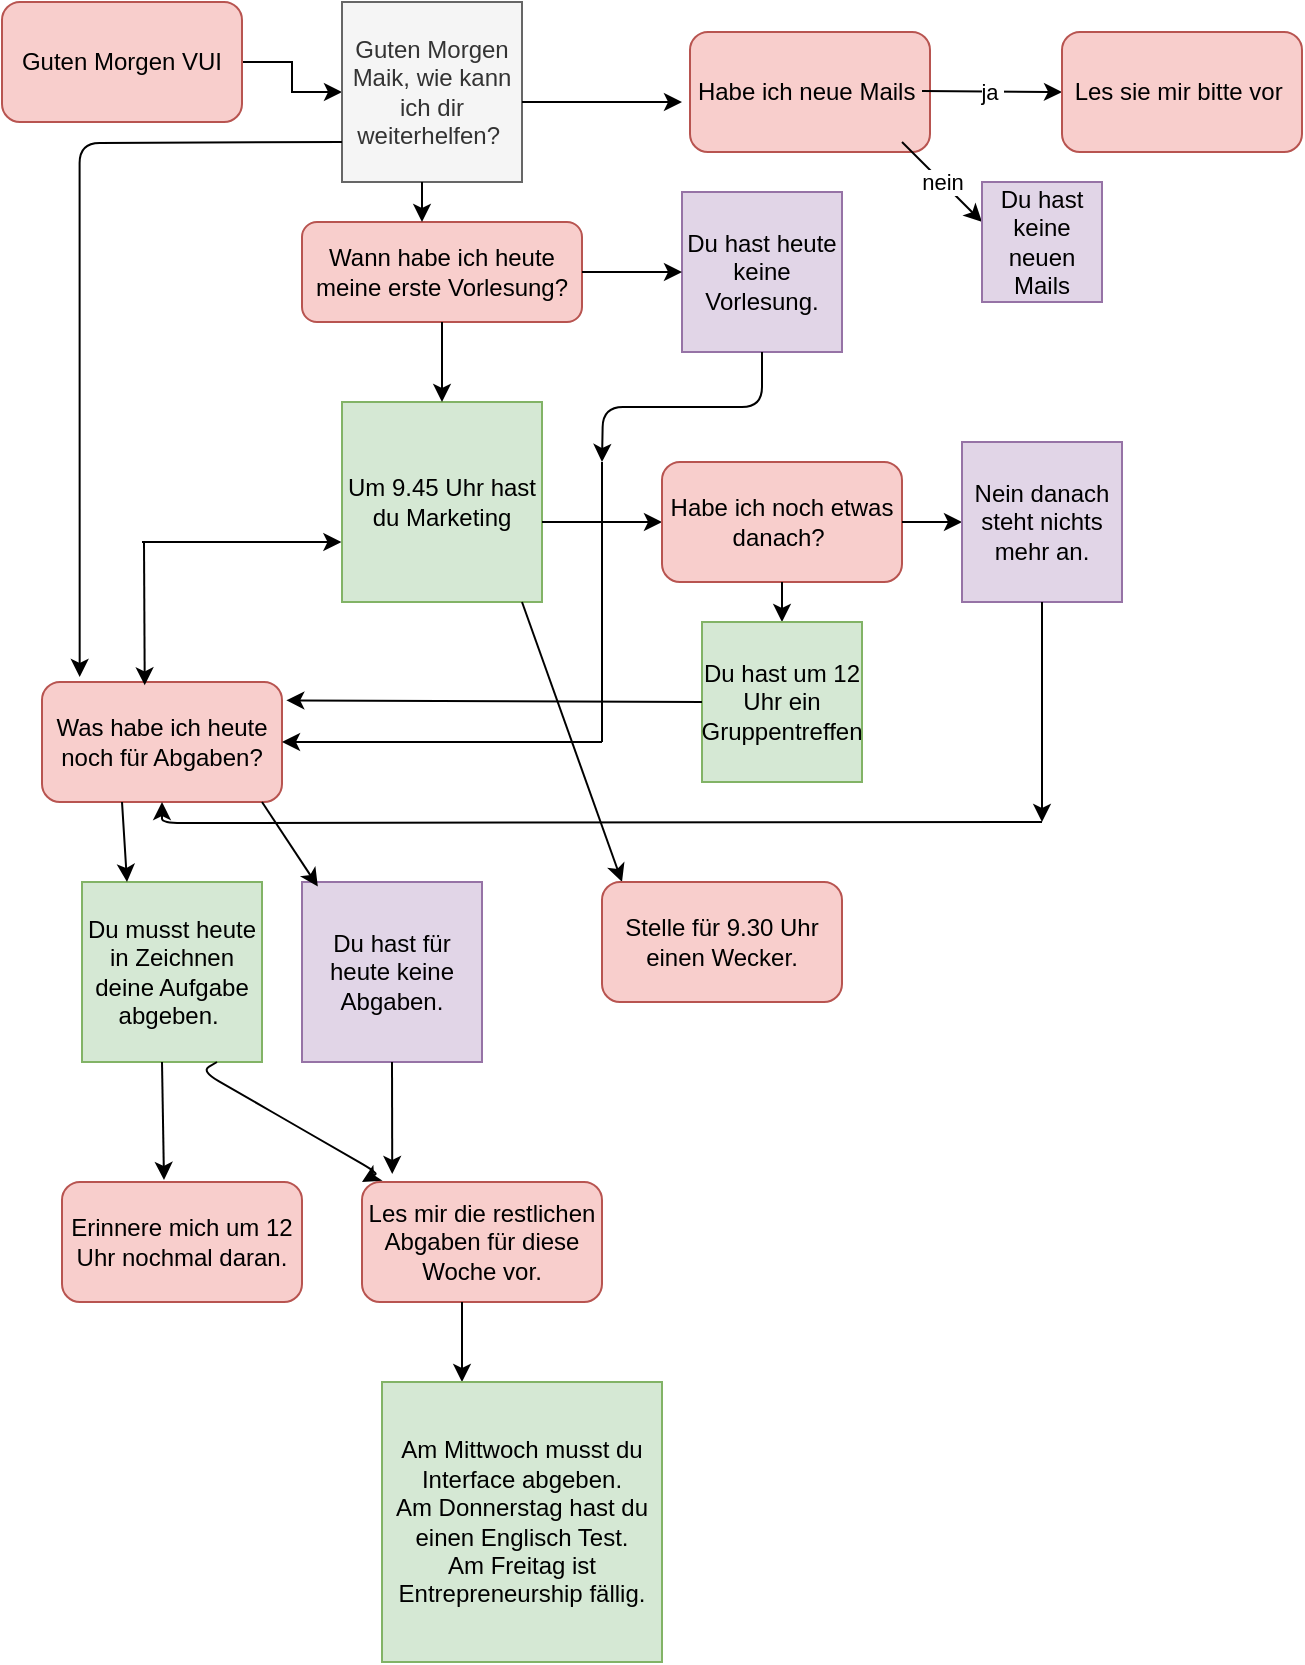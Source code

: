 <mxfile version="13.9.7" type="device"><diagram id="C5RBs43oDa-KdzZeNtuy" name="Page-1"><mxGraphModel dx="1383" dy="940" grid="1" gridSize="10" guides="1" tooltips="1" connect="1" arrows="1" fold="1" page="1" pageScale="1" pageWidth="827" pageHeight="1169" math="0" shadow="0"><root><mxCell id="WIyWlLk6GJQsqaUBKTNV-0"/><mxCell id="WIyWlLk6GJQsqaUBKTNV-1" parent="WIyWlLk6GJQsqaUBKTNV-0"/><mxCell id="WIyWlLk6GJQsqaUBKTNV-3" value="Wann habe ich heute meine erste Vorlesung?" style="rounded=1;whiteSpace=wrap;html=1;fontSize=12;glass=0;strokeWidth=1;shadow=0;fillColor=#f8cecc;strokeColor=#b85450;" parent="WIyWlLk6GJQsqaUBKTNV-1" vertex="1"><mxGeometry x="160" y="120" width="140" height="50" as="geometry"/></mxCell><mxCell id="9Ppe-H5DY_88_8k1hljQ-1" value="Um 9.45 Uhr hast du Marketing" style="whiteSpace=wrap;html=1;aspect=fixed;fillColor=#d5e8d4;strokeColor=#82b366;" vertex="1" parent="WIyWlLk6GJQsqaUBKTNV-1"><mxGeometry x="180" y="210" width="100" height="100" as="geometry"/></mxCell><mxCell id="9Ppe-H5DY_88_8k1hljQ-4" style="edgeStyle=orthogonalEdgeStyle;rounded=0;orthogonalLoop=1;jettySize=auto;html=1;exitX=1;exitY=0.5;exitDx=0;exitDy=0;" edge="1" parent="WIyWlLk6GJQsqaUBKTNV-1" source="9Ppe-H5DY_88_8k1hljQ-2" target="9Ppe-H5DY_88_8k1hljQ-5"><mxGeometry relative="1" as="geometry"><mxPoint x="170" y="40" as="targetPoint"/></mxGeometry></mxCell><mxCell id="9Ppe-H5DY_88_8k1hljQ-2" value="Guten Morgen VUI" style="rounded=1;whiteSpace=wrap;html=1;fillColor=#f8cecc;strokeColor=#b85450;" vertex="1" parent="WIyWlLk6GJQsqaUBKTNV-1"><mxGeometry x="10" y="10" width="120" height="60" as="geometry"/></mxCell><mxCell id="9Ppe-H5DY_88_8k1hljQ-5" value="Guten Morgen Maik, wie kann ich dir weiterhelfen?&amp;nbsp;" style="whiteSpace=wrap;html=1;aspect=fixed;fillColor=#f5f5f5;strokeColor=#666666;fontColor=#333333;" vertex="1" parent="WIyWlLk6GJQsqaUBKTNV-1"><mxGeometry x="180" y="10" width="90" height="90" as="geometry"/></mxCell><mxCell id="9Ppe-H5DY_88_8k1hljQ-7" value="" style="endArrow=classic;html=1;exitX=0.5;exitY=1;exitDx=0;exitDy=0;" edge="1" parent="WIyWlLk6GJQsqaUBKTNV-1" source="WIyWlLk6GJQsqaUBKTNV-3"><mxGeometry width="50" height="50" relative="1" as="geometry"><mxPoint x="210" y="220" as="sourcePoint"/><mxPoint x="230" y="210" as="targetPoint"/></mxGeometry></mxCell><mxCell id="9Ppe-H5DY_88_8k1hljQ-8" value="" style="endArrow=classic;html=1;" edge="1" parent="WIyWlLk6GJQsqaUBKTNV-1"><mxGeometry width="50" height="50" relative="1" as="geometry"><mxPoint x="220" y="100" as="sourcePoint"/><mxPoint x="220" y="120" as="targetPoint"/></mxGeometry></mxCell><mxCell id="9Ppe-H5DY_88_8k1hljQ-9" value="Du hast heute keine Vorlesung." style="whiteSpace=wrap;html=1;aspect=fixed;fillColor=#e1d5e7;strokeColor=#9673a6;" vertex="1" parent="WIyWlLk6GJQsqaUBKTNV-1"><mxGeometry x="350" y="105" width="80" height="80" as="geometry"/></mxCell><mxCell id="9Ppe-H5DY_88_8k1hljQ-10" value="" style="endArrow=classic;html=1;exitX=1;exitY=0.5;exitDx=0;exitDy=0;entryX=0;entryY=0.5;entryDx=0;entryDy=0;" edge="1" parent="WIyWlLk6GJQsqaUBKTNV-1" source="WIyWlLk6GJQsqaUBKTNV-3" target="9Ppe-H5DY_88_8k1hljQ-9"><mxGeometry width="50" height="50" relative="1" as="geometry"><mxPoint x="320" y="170" as="sourcePoint"/><mxPoint x="370" y="120" as="targetPoint"/></mxGeometry></mxCell><mxCell id="9Ppe-H5DY_88_8k1hljQ-11" value="" style="endArrow=classic;html=1;" edge="1" parent="WIyWlLk6GJQsqaUBKTNV-1"><mxGeometry width="50" height="50" relative="1" as="geometry"><mxPoint x="280" y="270" as="sourcePoint"/><mxPoint x="340" y="270" as="targetPoint"/></mxGeometry></mxCell><mxCell id="9Ppe-H5DY_88_8k1hljQ-12" value="Habe ich noch etwas danach?&amp;nbsp;" style="rounded=1;whiteSpace=wrap;html=1;fillColor=#f8cecc;strokeColor=#b85450;" vertex="1" parent="WIyWlLk6GJQsqaUBKTNV-1"><mxGeometry x="340" y="240" width="120" height="60" as="geometry"/></mxCell><mxCell id="9Ppe-H5DY_88_8k1hljQ-13" value="" style="endArrow=classic;html=1;" edge="1" parent="WIyWlLk6GJQsqaUBKTNV-1" target="9Ppe-H5DY_88_8k1hljQ-14"><mxGeometry width="50" height="50" relative="1" as="geometry"><mxPoint x="460" y="270" as="sourcePoint"/><mxPoint x="510" y="270" as="targetPoint"/></mxGeometry></mxCell><mxCell id="9Ppe-H5DY_88_8k1hljQ-14" value="Nein danach steht nichts mehr an." style="whiteSpace=wrap;html=1;aspect=fixed;fillColor=#e1d5e7;strokeColor=#9673a6;" vertex="1" parent="WIyWlLk6GJQsqaUBKTNV-1"><mxGeometry x="490" y="230" width="80" height="80" as="geometry"/></mxCell><mxCell id="9Ppe-H5DY_88_8k1hljQ-15" value="" style="endArrow=classic;html=1;exitX=0.5;exitY=1;exitDx=0;exitDy=0;" edge="1" parent="WIyWlLk6GJQsqaUBKTNV-1" source="9Ppe-H5DY_88_8k1hljQ-12" target="9Ppe-H5DY_88_8k1hljQ-16"><mxGeometry width="50" height="50" relative="1" as="geometry"><mxPoint x="400" y="310" as="sourcePoint"/><mxPoint x="400" y="330" as="targetPoint"/></mxGeometry></mxCell><mxCell id="9Ppe-H5DY_88_8k1hljQ-16" value="Du hast um 12 Uhr ein Gruppentreffen" style="whiteSpace=wrap;html=1;aspect=fixed;fillColor=#d5e8d4;strokeColor=#82b366;" vertex="1" parent="WIyWlLk6GJQsqaUBKTNV-1"><mxGeometry x="360" y="320" width="80" height="80" as="geometry"/></mxCell><mxCell id="9Ppe-H5DY_88_8k1hljQ-18" value="Was habe ich heute noch für Abgaben?" style="rounded=1;whiteSpace=wrap;html=1;fillColor=#f8cecc;strokeColor=#b85450;" vertex="1" parent="WIyWlLk6GJQsqaUBKTNV-1"><mxGeometry x="30" y="350" width="120" height="60" as="geometry"/></mxCell><mxCell id="9Ppe-H5DY_88_8k1hljQ-19" value="" style="endArrow=classic;html=1;entryX=0.428;entryY=0.028;entryDx=0;entryDy=0;entryPerimeter=0;" edge="1" parent="WIyWlLk6GJQsqaUBKTNV-1" target="9Ppe-H5DY_88_8k1hljQ-18"><mxGeometry width="50" height="50" relative="1" as="geometry"><mxPoint x="81" y="280" as="sourcePoint"/><mxPoint x="130" y="150" as="targetPoint"/></mxGeometry></mxCell><mxCell id="9Ppe-H5DY_88_8k1hljQ-20" value="" style="endArrow=classic;html=1;entryX=-0.003;entryY=0.7;entryDx=0;entryDy=0;entryPerimeter=0;" edge="1" parent="WIyWlLk6GJQsqaUBKTNV-1" target="9Ppe-H5DY_88_8k1hljQ-1"><mxGeometry width="50" height="50" relative="1" as="geometry"><mxPoint x="80" y="280" as="sourcePoint"/><mxPoint x="170" y="280" as="targetPoint"/></mxGeometry></mxCell><mxCell id="9Ppe-H5DY_88_8k1hljQ-21" value="" style="endArrow=classic;html=1;entryX=1.018;entryY=0.153;entryDx=0;entryDy=0;entryPerimeter=0;" edge="1" parent="WIyWlLk6GJQsqaUBKTNV-1" target="9Ppe-H5DY_88_8k1hljQ-18"><mxGeometry width="50" height="50" relative="1" as="geometry"><mxPoint x="360" y="360" as="sourcePoint"/><mxPoint x="410" y="310" as="targetPoint"/></mxGeometry></mxCell><mxCell id="9Ppe-H5DY_88_8k1hljQ-24" value="" style="endArrow=classic;html=1;" edge="1" parent="WIyWlLk6GJQsqaUBKTNV-1"><mxGeometry width="50" height="50" relative="1" as="geometry"><mxPoint x="530" y="310" as="sourcePoint"/><mxPoint x="530" y="420" as="targetPoint"/></mxGeometry></mxCell><mxCell id="9Ppe-H5DY_88_8k1hljQ-25" value="" style="endArrow=classic;html=1;edgeStyle=orthogonalEdgeStyle;" edge="1" parent="WIyWlLk6GJQsqaUBKTNV-1" target="9Ppe-H5DY_88_8k1hljQ-18"><mxGeometry width="50" height="50" relative="1" as="geometry"><mxPoint x="530" y="420" as="sourcePoint"/><mxPoint x="140" y="420" as="targetPoint"/></mxGeometry></mxCell><mxCell id="9Ppe-H5DY_88_8k1hljQ-26" value="" style="endArrow=classic;html=1;edgeStyle=orthogonalEdgeStyle;entryX=0.157;entryY=-0.042;entryDx=0;entryDy=0;entryPerimeter=0;" edge="1" parent="WIyWlLk6GJQsqaUBKTNV-1" target="9Ppe-H5DY_88_8k1hljQ-18"><mxGeometry width="50" height="50" relative="1" as="geometry"><mxPoint x="180" y="80" as="sourcePoint"/><mxPoint x="60" y="80" as="targetPoint"/></mxGeometry></mxCell><mxCell id="9Ppe-H5DY_88_8k1hljQ-27" value="" style="endArrow=classic;html=1;exitX=0.5;exitY=1;exitDx=0;exitDy=0;edgeStyle=orthogonalEdgeStyle;" edge="1" parent="WIyWlLk6GJQsqaUBKTNV-1" source="9Ppe-H5DY_88_8k1hljQ-9"><mxGeometry width="50" height="50" relative="1" as="geometry"><mxPoint x="390" y="190" as="sourcePoint"/><mxPoint x="310" y="240" as="targetPoint"/></mxGeometry></mxCell><mxCell id="9Ppe-H5DY_88_8k1hljQ-29" value="" style="endArrow=classic;html=1;entryX=1;entryY=0.5;entryDx=0;entryDy=0;" edge="1" parent="WIyWlLk6GJQsqaUBKTNV-1" target="9Ppe-H5DY_88_8k1hljQ-18"><mxGeometry width="50" height="50" relative="1" as="geometry"><mxPoint x="310" y="380" as="sourcePoint"/><mxPoint x="360" y="330" as="targetPoint"/></mxGeometry></mxCell><mxCell id="9Ppe-H5DY_88_8k1hljQ-30" value="" style="endArrow=none;html=1;" edge="1" parent="WIyWlLk6GJQsqaUBKTNV-1"><mxGeometry width="50" height="50" relative="1" as="geometry"><mxPoint x="310" y="380" as="sourcePoint"/><mxPoint x="310" y="240" as="targetPoint"/></mxGeometry></mxCell><mxCell id="9Ppe-H5DY_88_8k1hljQ-31" value="Du musst heute in Zeichnen deine Aufgabe abgeben.&amp;nbsp;" style="whiteSpace=wrap;html=1;aspect=fixed;fillColor=#d5e8d4;strokeColor=#82b366;" vertex="1" parent="WIyWlLk6GJQsqaUBKTNV-1"><mxGeometry x="50" y="450" width="90" height="90" as="geometry"/></mxCell><mxCell id="9Ppe-H5DY_88_8k1hljQ-32" value="" style="endArrow=classic;html=1;entryX=0.25;entryY=0;entryDx=0;entryDy=0;" edge="1" parent="WIyWlLk6GJQsqaUBKTNV-1" target="9Ppe-H5DY_88_8k1hljQ-31"><mxGeometry width="50" height="50" relative="1" as="geometry"><mxPoint x="70" y="410" as="sourcePoint"/><mxPoint x="120" y="360" as="targetPoint"/></mxGeometry></mxCell><mxCell id="9Ppe-H5DY_88_8k1hljQ-33" value="Du hast für heute keine Abgaben." style="whiteSpace=wrap;html=1;aspect=fixed;fillColor=#e1d5e7;strokeColor=#9673a6;" vertex="1" parent="WIyWlLk6GJQsqaUBKTNV-1"><mxGeometry x="160" y="450" width="90" height="90" as="geometry"/></mxCell><mxCell id="9Ppe-H5DY_88_8k1hljQ-34" value="" style="endArrow=classic;html=1;entryX=0.088;entryY=0.025;entryDx=0;entryDy=0;entryPerimeter=0;" edge="1" parent="WIyWlLk6GJQsqaUBKTNV-1" target="9Ppe-H5DY_88_8k1hljQ-33"><mxGeometry width="50" height="50" relative="1" as="geometry"><mxPoint x="140" y="410" as="sourcePoint"/><mxPoint x="190" y="360" as="targetPoint"/></mxGeometry></mxCell><mxCell id="9Ppe-H5DY_88_8k1hljQ-35" value="" style="endArrow=classic;html=1;" edge="1" parent="WIyWlLk6GJQsqaUBKTNV-1"><mxGeometry width="50" height="50" relative="1" as="geometry"><mxPoint x="270" y="60" as="sourcePoint"/><mxPoint x="350" y="60" as="targetPoint"/></mxGeometry></mxCell><mxCell id="9Ppe-H5DY_88_8k1hljQ-36" value="Habe ich neue Mails&amp;nbsp;" style="rounded=1;whiteSpace=wrap;html=1;fillColor=#f8cecc;strokeColor=#b85450;" vertex="1" parent="WIyWlLk6GJQsqaUBKTNV-1"><mxGeometry x="354" y="25" width="120" height="60" as="geometry"/></mxCell><mxCell id="9Ppe-H5DY_88_8k1hljQ-38" value="ja&amp;nbsp;" style="endArrow=classic;html=1;" edge="1" parent="WIyWlLk6GJQsqaUBKTNV-1"><mxGeometry relative="1" as="geometry"><mxPoint x="470" y="54.5" as="sourcePoint"/><mxPoint x="540" y="55" as="targetPoint"/></mxGeometry></mxCell><mxCell id="9Ppe-H5DY_88_8k1hljQ-41" value="Les sie mir bitte vor&amp;nbsp;" style="rounded=1;whiteSpace=wrap;html=1;fillColor=#f8cecc;strokeColor=#b85450;" vertex="1" parent="WIyWlLk6GJQsqaUBKTNV-1"><mxGeometry x="540" y="25" width="120" height="60" as="geometry"/></mxCell><mxCell id="9Ppe-H5DY_88_8k1hljQ-42" value="" style="endArrow=classic;html=1;" edge="1" parent="WIyWlLk6GJQsqaUBKTNV-1"><mxGeometry relative="1" as="geometry"><mxPoint x="460" y="80" as="sourcePoint"/><mxPoint x="500" y="120" as="targetPoint"/></mxGeometry></mxCell><mxCell id="9Ppe-H5DY_88_8k1hljQ-43" value="nein" style="edgeLabel;resizable=0;html=1;align=center;verticalAlign=middle;" connectable="0" vertex="1" parent="9Ppe-H5DY_88_8k1hljQ-42"><mxGeometry relative="1" as="geometry"/></mxCell><mxCell id="9Ppe-H5DY_88_8k1hljQ-44" value="Du hast keine neuen Mails" style="whiteSpace=wrap;html=1;aspect=fixed;fillColor=#e1d5e7;strokeColor=#9673a6;" vertex="1" parent="WIyWlLk6GJQsqaUBKTNV-1"><mxGeometry x="500" y="100" width="60" height="60" as="geometry"/></mxCell><mxCell id="9Ppe-H5DY_88_8k1hljQ-45" value="" style="endArrow=classic;html=1;" edge="1" parent="WIyWlLk6GJQsqaUBKTNV-1"><mxGeometry width="50" height="50" relative="1" as="geometry"><mxPoint x="270" y="310" as="sourcePoint"/><mxPoint x="320" y="450" as="targetPoint"/></mxGeometry></mxCell><mxCell id="9Ppe-H5DY_88_8k1hljQ-46" value="Stelle für 9.30 Uhr einen Wecker." style="rounded=1;whiteSpace=wrap;html=1;fillColor=#f8cecc;strokeColor=#b85450;" vertex="1" parent="WIyWlLk6GJQsqaUBKTNV-1"><mxGeometry x="310" y="450" width="120" height="60" as="geometry"/></mxCell><mxCell id="9Ppe-H5DY_88_8k1hljQ-47" value="Erinnere mich um 12 Uhr nochmal daran." style="rounded=1;whiteSpace=wrap;html=1;fillColor=#f8cecc;strokeColor=#b85450;" vertex="1" parent="WIyWlLk6GJQsqaUBKTNV-1"><mxGeometry x="40" y="600" width="120" height="60" as="geometry"/></mxCell><mxCell id="9Ppe-H5DY_88_8k1hljQ-48" value="" style="endArrow=classic;html=1;entryX=0.425;entryY=-0.017;entryDx=0;entryDy=0;entryPerimeter=0;" edge="1" parent="WIyWlLk6GJQsqaUBKTNV-1" target="9Ppe-H5DY_88_8k1hljQ-47"><mxGeometry width="50" height="50" relative="1" as="geometry"><mxPoint x="90" y="540" as="sourcePoint"/><mxPoint x="87" y="610" as="targetPoint"/></mxGeometry></mxCell><mxCell id="9Ppe-H5DY_88_8k1hljQ-49" value="Les mir die restlichen Abgaben für diese Woche vor." style="rounded=1;whiteSpace=wrap;html=1;fillColor=#f8cecc;strokeColor=#b85450;" vertex="1" parent="WIyWlLk6GJQsqaUBKTNV-1"><mxGeometry x="190" y="600" width="120" height="60" as="geometry"/></mxCell><mxCell id="9Ppe-H5DY_88_8k1hljQ-50" value="" style="endArrow=classic;html=1;entryX=0.126;entryY=-0.067;entryDx=0;entryDy=0;entryPerimeter=0;" edge="1" parent="WIyWlLk6GJQsqaUBKTNV-1" target="9Ppe-H5DY_88_8k1hljQ-49"><mxGeometry width="50" height="50" relative="1" as="geometry"><mxPoint x="205" y="540" as="sourcePoint"/><mxPoint x="255" y="490" as="targetPoint"/></mxGeometry></mxCell><mxCell id="9Ppe-H5DY_88_8k1hljQ-52" value="" style="endArrow=classic;html=1;exitX=0.75;exitY=1;exitDx=0;exitDy=0;edgeStyle=isometricEdgeStyle;entryX=0;entryY=0;entryDx=0;entryDy=0;" edge="1" parent="WIyWlLk6GJQsqaUBKTNV-1" source="9Ppe-H5DY_88_8k1hljQ-31" target="9Ppe-H5DY_88_8k1hljQ-49"><mxGeometry width="50" height="50" relative="1" as="geometry"><mxPoint x="110" y="590" as="sourcePoint"/><mxPoint x="118" y="580" as="targetPoint"/></mxGeometry></mxCell><mxCell id="9Ppe-H5DY_88_8k1hljQ-54" value="" style="endArrow=classic;html=1;" edge="1" parent="WIyWlLk6GJQsqaUBKTNV-1"><mxGeometry width="50" height="50" relative="1" as="geometry"><mxPoint x="240" y="660" as="sourcePoint"/><mxPoint x="240" y="700" as="targetPoint"/></mxGeometry></mxCell><mxCell id="9Ppe-H5DY_88_8k1hljQ-55" value="Am Mittwoch musst du Interface abgeben.&lt;br&gt;Am Donnerstag hast du einen Englisch Test.&lt;br&gt;Am Freitag ist Entrepreneurship fällig." style="whiteSpace=wrap;html=1;aspect=fixed;fillColor=#d5e8d4;strokeColor=#82b366;" vertex="1" parent="WIyWlLk6GJQsqaUBKTNV-1"><mxGeometry x="200" y="700" width="140" height="140" as="geometry"/></mxCell></root></mxGraphModel></diagram></mxfile>